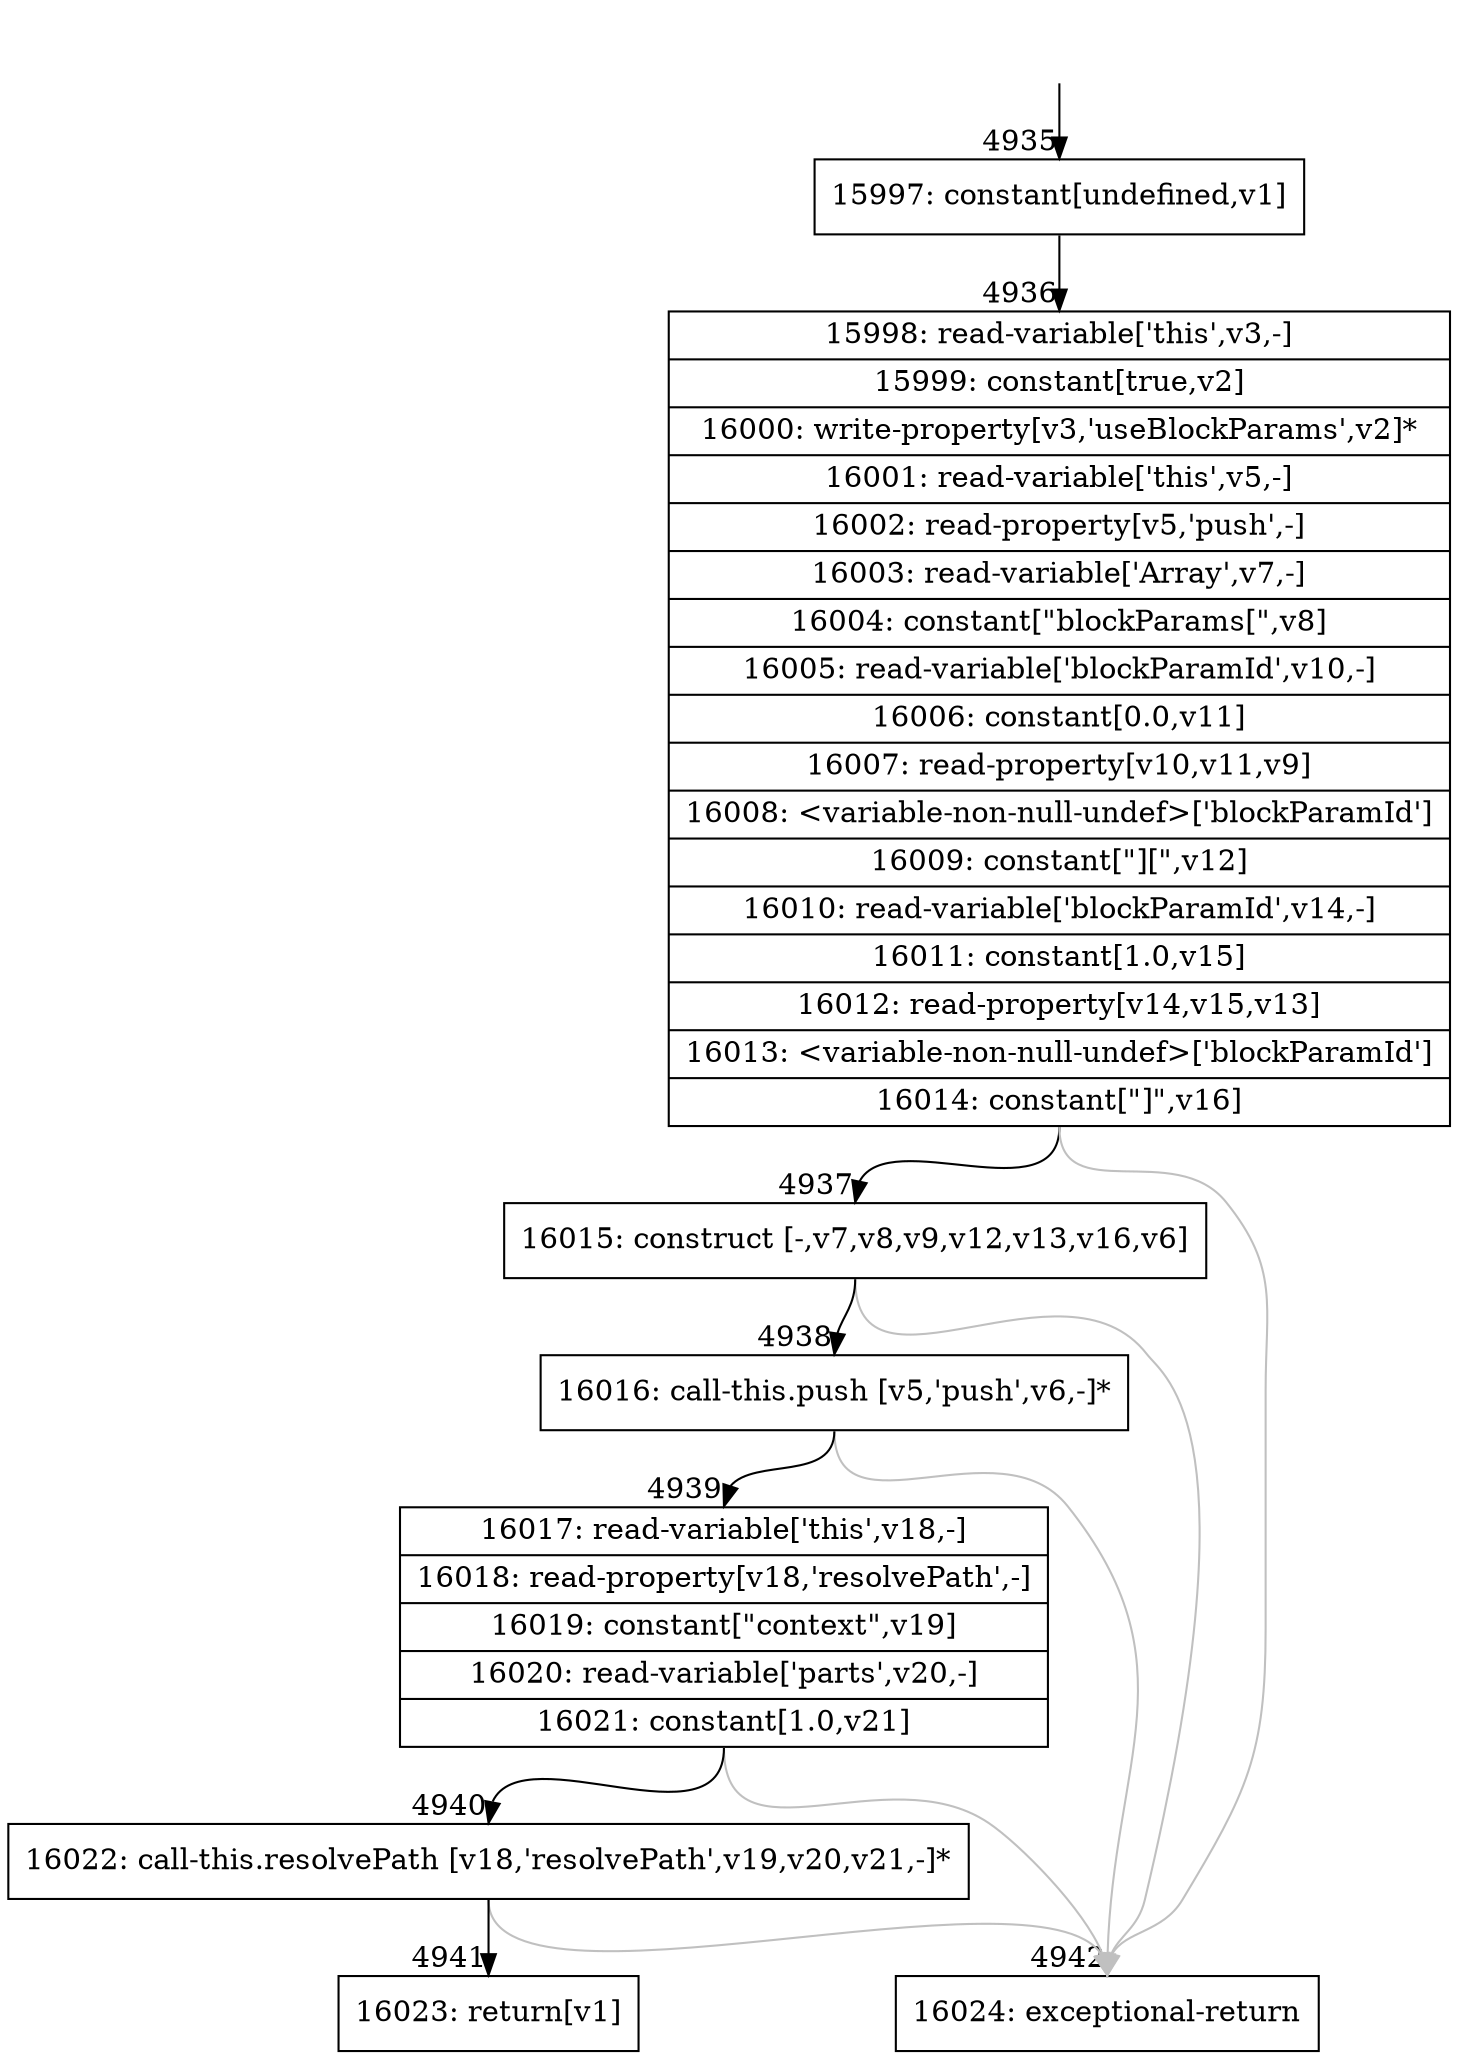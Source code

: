 digraph {
rankdir="TD"
BB_entry225[shape=none,label=""];
BB_entry225 -> BB4935 [tailport=s, headport=n, headlabel="    4935"]
BB4935 [shape=record label="{15997: constant[undefined,v1]}" ] 
BB4935 -> BB4936 [tailport=s, headport=n, headlabel="      4936"]
BB4936 [shape=record label="{15998: read-variable['this',v3,-]|15999: constant[true,v2]|16000: write-property[v3,'useBlockParams',v2]*|16001: read-variable['this',v5,-]|16002: read-property[v5,'push',-]|16003: read-variable['Array',v7,-]|16004: constant[\"blockParams[\",v8]|16005: read-variable['blockParamId',v10,-]|16006: constant[0.0,v11]|16007: read-property[v10,v11,v9]|16008: \<variable-non-null-undef\>['blockParamId']|16009: constant[\"][\",v12]|16010: read-variable['blockParamId',v14,-]|16011: constant[1.0,v15]|16012: read-property[v14,v15,v13]|16013: \<variable-non-null-undef\>['blockParamId']|16014: constant[\"]\",v16]}" ] 
BB4936 -> BB4937 [tailport=s, headport=n, headlabel="      4937"]
BB4936 -> BB4942 [tailport=s, headport=n, color=gray, headlabel="      4942"]
BB4937 [shape=record label="{16015: construct [-,v7,v8,v9,v12,v13,v16,v6]}" ] 
BB4937 -> BB4938 [tailport=s, headport=n, headlabel="      4938"]
BB4937 -> BB4942 [tailport=s, headport=n, color=gray]
BB4938 [shape=record label="{16016: call-this.push [v5,'push',v6,-]*}" ] 
BB4938 -> BB4939 [tailport=s, headport=n, headlabel="      4939"]
BB4938 -> BB4942 [tailport=s, headport=n, color=gray]
BB4939 [shape=record label="{16017: read-variable['this',v18,-]|16018: read-property[v18,'resolvePath',-]|16019: constant[\"context\",v19]|16020: read-variable['parts',v20,-]|16021: constant[1.0,v21]}" ] 
BB4939 -> BB4940 [tailport=s, headport=n, headlabel="      4940"]
BB4939 -> BB4942 [tailport=s, headport=n, color=gray]
BB4940 [shape=record label="{16022: call-this.resolvePath [v18,'resolvePath',v19,v20,v21,-]*}" ] 
BB4940 -> BB4941 [tailport=s, headport=n, headlabel="      4941"]
BB4940 -> BB4942 [tailport=s, headport=n, color=gray]
BB4941 [shape=record label="{16023: return[v1]}" ] 
BB4942 [shape=record label="{16024: exceptional-return}" ] 
//#$~ 3034
}
